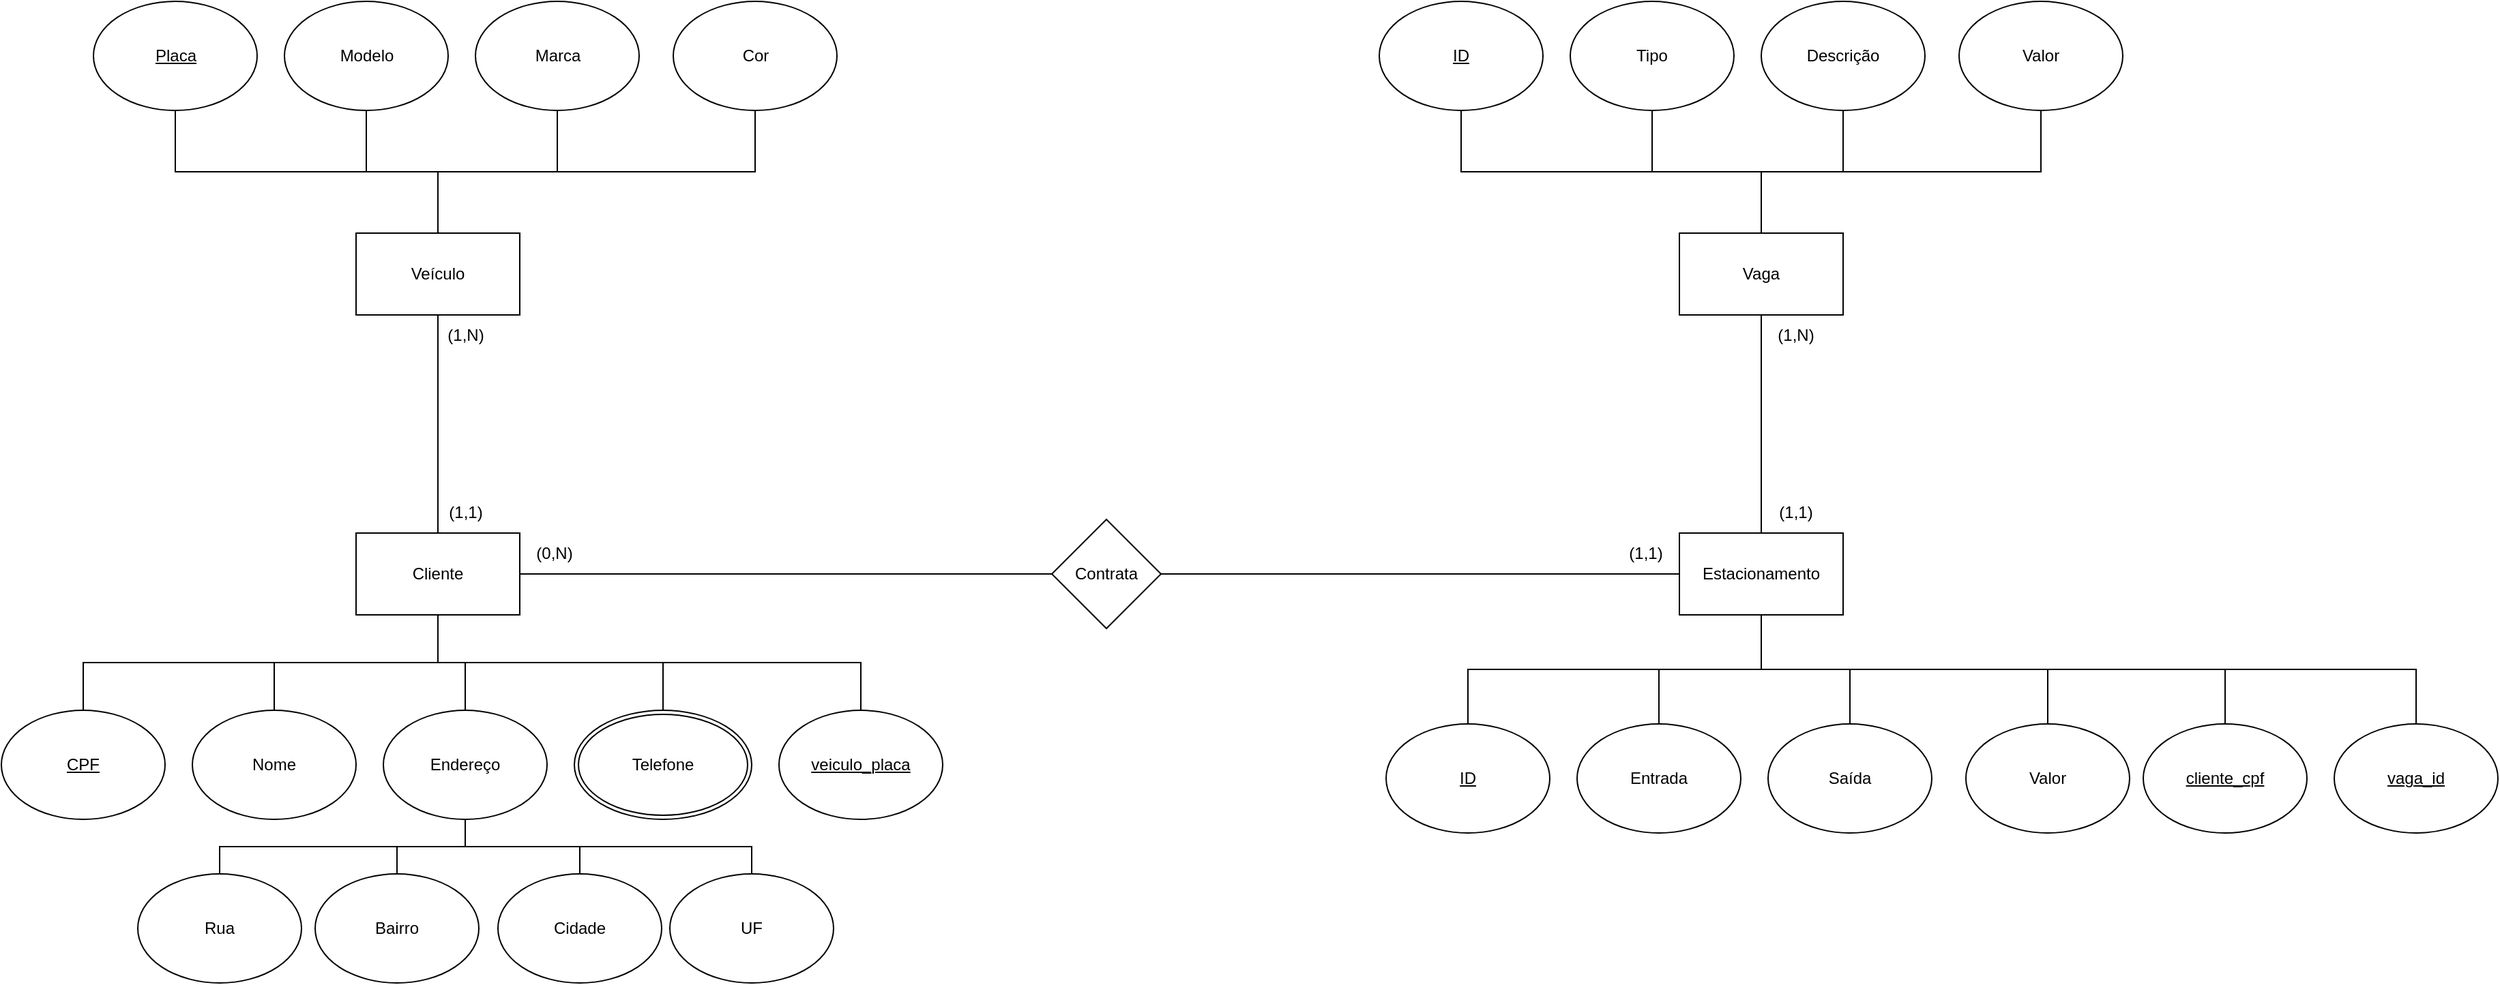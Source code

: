 <mxfile version="20.8.20" type="device"><diagram name="Página-1" id="sdaGwZL0M8P6IUEXgbE-"><mxGraphModel dx="2514" dy="2081" grid="1" gridSize="10" guides="1" tooltips="1" connect="1" arrows="1" fold="1" page="1" pageScale="1" pageWidth="827" pageHeight="1169" math="0" shadow="0"><root><mxCell id="0"/><mxCell id="1" parent="0"/><mxCell id="LJmlQ3J1YFdmgEzG9fd0-18" style="edgeStyle=elbowEdgeStyle;rounded=0;orthogonalLoop=1;jettySize=auto;elbow=vertical;html=1;entryX=0.5;entryY=0;entryDx=0;entryDy=0;endArrow=none;endFill=0;" edge="1" parent="1" source="LJmlQ3J1YFdmgEzG9fd0-1" target="LJmlQ3J1YFdmgEzG9fd0-6"><mxGeometry relative="1" as="geometry"/></mxCell><mxCell id="LJmlQ3J1YFdmgEzG9fd0-19" style="edgeStyle=elbowEdgeStyle;rounded=0;orthogonalLoop=1;jettySize=auto;elbow=vertical;html=1;entryX=0.5;entryY=0;entryDx=0;entryDy=0;endArrow=none;endFill=0;" edge="1" parent="1" source="LJmlQ3J1YFdmgEzG9fd0-1" target="LJmlQ3J1YFdmgEzG9fd0-5"><mxGeometry relative="1" as="geometry"/></mxCell><mxCell id="LJmlQ3J1YFdmgEzG9fd0-20" style="edgeStyle=elbowEdgeStyle;rounded=0;orthogonalLoop=1;jettySize=auto;elbow=vertical;html=1;entryX=0.5;entryY=0;entryDx=0;entryDy=0;endArrow=none;endFill=0;" edge="1" parent="1" source="LJmlQ3J1YFdmgEzG9fd0-1" target="LJmlQ3J1YFdmgEzG9fd0-12"><mxGeometry relative="1" as="geometry"/></mxCell><mxCell id="LJmlQ3J1YFdmgEzG9fd0-21" style="edgeStyle=elbowEdgeStyle;rounded=0;orthogonalLoop=1;jettySize=auto;elbow=vertical;html=1;endArrow=none;endFill=0;" edge="1" parent="1" source="LJmlQ3J1YFdmgEzG9fd0-1" target="LJmlQ3J1YFdmgEzG9fd0-4"><mxGeometry relative="1" as="geometry"/></mxCell><mxCell id="LJmlQ3J1YFdmgEzG9fd0-26" style="edgeStyle=elbowEdgeStyle;rounded=0;orthogonalLoop=1;jettySize=auto;elbow=vertical;html=1;entryX=0;entryY=0.5;entryDx=0;entryDy=0;endArrow=none;endFill=0;" edge="1" parent="1" source="LJmlQ3J1YFdmgEzG9fd0-1" target="LJmlQ3J1YFdmgEzG9fd0-3"><mxGeometry relative="1" as="geometry"/></mxCell><mxCell id="LJmlQ3J1YFdmgEzG9fd0-43" style="edgeStyle=elbowEdgeStyle;rounded=0;orthogonalLoop=1;jettySize=auto;elbow=vertical;html=1;entryX=0.5;entryY=1;entryDx=0;entryDy=0;endArrow=none;endFill=0;" edge="1" parent="1" source="LJmlQ3J1YFdmgEzG9fd0-1" target="LJmlQ3J1YFdmgEzG9fd0-42"><mxGeometry relative="1" as="geometry"/></mxCell><mxCell id="LJmlQ3J1YFdmgEzG9fd0-62" style="edgeStyle=elbowEdgeStyle;rounded=0;orthogonalLoop=1;jettySize=auto;elbow=vertical;html=1;endArrow=none;endFill=0;" edge="1" parent="1" source="LJmlQ3J1YFdmgEzG9fd0-1" target="LJmlQ3J1YFdmgEzG9fd0-61"><mxGeometry relative="1" as="geometry"/></mxCell><mxCell id="LJmlQ3J1YFdmgEzG9fd0-1" value="Cliente" style="rounded=0;whiteSpace=wrap;html=1;" vertex="1" parent="1"><mxGeometry y="70" width="120" height="60" as="geometry"/></mxCell><mxCell id="LJmlQ3J1YFdmgEzG9fd0-28" style="edgeStyle=elbowEdgeStyle;rounded=0;orthogonalLoop=1;jettySize=auto;elbow=vertical;html=1;endArrow=none;endFill=0;" edge="1" parent="1" source="LJmlQ3J1YFdmgEzG9fd0-2" target="LJmlQ3J1YFdmgEzG9fd0-13"><mxGeometry relative="1" as="geometry"/></mxCell><mxCell id="LJmlQ3J1YFdmgEzG9fd0-29" style="edgeStyle=elbowEdgeStyle;rounded=0;orthogonalLoop=1;jettySize=auto;elbow=vertical;html=1;endArrow=none;endFill=0;" edge="1" parent="1" source="LJmlQ3J1YFdmgEzG9fd0-2" target="LJmlQ3J1YFdmgEzG9fd0-14"><mxGeometry relative="1" as="geometry"/></mxCell><mxCell id="LJmlQ3J1YFdmgEzG9fd0-30" style="edgeStyle=elbowEdgeStyle;rounded=0;orthogonalLoop=1;jettySize=auto;elbow=vertical;html=1;endArrow=none;endFill=0;" edge="1" parent="1" source="LJmlQ3J1YFdmgEzG9fd0-2" target="LJmlQ3J1YFdmgEzG9fd0-15"><mxGeometry relative="1" as="geometry"/></mxCell><mxCell id="LJmlQ3J1YFdmgEzG9fd0-31" style="edgeStyle=elbowEdgeStyle;rounded=0;orthogonalLoop=1;jettySize=auto;elbow=vertical;html=1;endArrow=none;endFill=0;" edge="1" parent="1" source="LJmlQ3J1YFdmgEzG9fd0-2" target="LJmlQ3J1YFdmgEzG9fd0-17"><mxGeometry relative="1" as="geometry"/></mxCell><mxCell id="LJmlQ3J1YFdmgEzG9fd0-33" style="edgeStyle=elbowEdgeStyle;rounded=0;orthogonalLoop=1;jettySize=auto;elbow=vertical;html=1;entryX=0.5;entryY=1;entryDx=0;entryDy=0;endArrow=none;endFill=0;" edge="1" parent="1" source="LJmlQ3J1YFdmgEzG9fd0-2" target="LJmlQ3J1YFdmgEzG9fd0-32"><mxGeometry relative="1" as="geometry"/></mxCell><mxCell id="LJmlQ3J1YFdmgEzG9fd0-59" style="edgeStyle=elbowEdgeStyle;rounded=0;orthogonalLoop=1;jettySize=auto;elbow=vertical;html=1;entryX=0.5;entryY=0;entryDx=0;entryDy=0;endArrow=none;endFill=0;" edge="1" parent="1" source="LJmlQ3J1YFdmgEzG9fd0-2" target="LJmlQ3J1YFdmgEzG9fd0-58"><mxGeometry relative="1" as="geometry"/></mxCell><mxCell id="LJmlQ3J1YFdmgEzG9fd0-60" style="edgeStyle=elbowEdgeStyle;rounded=0;orthogonalLoop=1;jettySize=auto;elbow=vertical;html=1;entryX=0.5;entryY=0;entryDx=0;entryDy=0;endArrow=none;endFill=0;" edge="1" parent="1" source="LJmlQ3J1YFdmgEzG9fd0-2" target="LJmlQ3J1YFdmgEzG9fd0-57"><mxGeometry relative="1" as="geometry"/></mxCell><mxCell id="LJmlQ3J1YFdmgEzG9fd0-2" value="Estacionamento" style="rounded=0;whiteSpace=wrap;html=1;" vertex="1" parent="1"><mxGeometry x="970" y="70" width="120" height="60" as="geometry"/></mxCell><mxCell id="LJmlQ3J1YFdmgEzG9fd0-27" style="edgeStyle=elbowEdgeStyle;rounded=0;orthogonalLoop=1;jettySize=auto;elbow=vertical;html=1;endArrow=none;endFill=0;" edge="1" parent="1" source="LJmlQ3J1YFdmgEzG9fd0-3" target="LJmlQ3J1YFdmgEzG9fd0-2"><mxGeometry relative="1" as="geometry"/></mxCell><mxCell id="LJmlQ3J1YFdmgEzG9fd0-3" value="Contrata" style="rhombus;whiteSpace=wrap;html=1;" vertex="1" parent="1"><mxGeometry x="510" y="60" width="80" height="80" as="geometry"/></mxCell><mxCell id="LJmlQ3J1YFdmgEzG9fd0-4" value="&lt;u style=&quot;border-color: var(--border-color);&quot;&gt;CPF&lt;/u&gt;" style="ellipse;whiteSpace=wrap;html=1;" vertex="1" parent="1"><mxGeometry x="-260" y="200" width="120" height="80" as="geometry"/></mxCell><mxCell id="LJmlQ3J1YFdmgEzG9fd0-5" value="Nome" style="ellipse;whiteSpace=wrap;html=1;" vertex="1" parent="1"><mxGeometry x="-120" y="200" width="120" height="80" as="geometry"/></mxCell><mxCell id="LJmlQ3J1YFdmgEzG9fd0-22" style="edgeStyle=elbowEdgeStyle;rounded=0;orthogonalLoop=1;jettySize=auto;elbow=vertical;html=1;endArrow=none;endFill=0;" edge="1" parent="1" source="LJmlQ3J1YFdmgEzG9fd0-6" target="LJmlQ3J1YFdmgEzG9fd0-9"><mxGeometry relative="1" as="geometry"/></mxCell><mxCell id="LJmlQ3J1YFdmgEzG9fd0-23" style="edgeStyle=elbowEdgeStyle;rounded=0;orthogonalLoop=1;jettySize=auto;elbow=vertical;html=1;entryX=0.5;entryY=0;entryDx=0;entryDy=0;endArrow=none;endFill=0;" edge="1" parent="1" source="LJmlQ3J1YFdmgEzG9fd0-6" target="LJmlQ3J1YFdmgEzG9fd0-7"><mxGeometry relative="1" as="geometry"/></mxCell><mxCell id="LJmlQ3J1YFdmgEzG9fd0-24" style="edgeStyle=elbowEdgeStyle;rounded=0;orthogonalLoop=1;jettySize=auto;elbow=vertical;html=1;endArrow=none;endFill=0;" edge="1" parent="1" source="LJmlQ3J1YFdmgEzG9fd0-6" target="LJmlQ3J1YFdmgEzG9fd0-8"><mxGeometry relative="1" as="geometry"/></mxCell><mxCell id="LJmlQ3J1YFdmgEzG9fd0-25" style="edgeStyle=elbowEdgeStyle;rounded=0;orthogonalLoop=1;jettySize=auto;elbow=vertical;html=1;endArrow=none;endFill=0;" edge="1" parent="1" source="LJmlQ3J1YFdmgEzG9fd0-6" target="LJmlQ3J1YFdmgEzG9fd0-10"><mxGeometry relative="1" as="geometry"/></mxCell><mxCell id="LJmlQ3J1YFdmgEzG9fd0-6" value="Endereço" style="ellipse;whiteSpace=wrap;html=1;" vertex="1" parent="1"><mxGeometry x="20" y="200" width="120" height="80" as="geometry"/></mxCell><mxCell id="LJmlQ3J1YFdmgEzG9fd0-7" value="Cidade" style="ellipse;whiteSpace=wrap;html=1;" vertex="1" parent="1"><mxGeometry x="104" y="320" width="120" height="80" as="geometry"/></mxCell><mxCell id="LJmlQ3J1YFdmgEzG9fd0-8" value="Bairro" style="ellipse;whiteSpace=wrap;html=1;" vertex="1" parent="1"><mxGeometry x="-30" y="320" width="120" height="80" as="geometry"/></mxCell><mxCell id="LJmlQ3J1YFdmgEzG9fd0-9" value="Rua" style="ellipse;whiteSpace=wrap;html=1;" vertex="1" parent="1"><mxGeometry x="-160" y="320" width="120" height="80" as="geometry"/></mxCell><mxCell id="LJmlQ3J1YFdmgEzG9fd0-10" value="UF" style="ellipse;whiteSpace=wrap;html=1;" vertex="1" parent="1"><mxGeometry x="230" y="320" width="120" height="80" as="geometry"/></mxCell><mxCell id="LJmlQ3J1YFdmgEzG9fd0-12" value="Telefone" style="ellipse;shape=doubleEllipse;margin=3;whiteSpace=wrap;html=1;align=center;" vertex="1" parent="1"><mxGeometry x="160" y="200" width="130" height="80" as="geometry"/></mxCell><mxCell id="LJmlQ3J1YFdmgEzG9fd0-13" value="&lt;u style=&quot;border-color: var(--border-color);&quot;&gt;ID&lt;/u&gt;" style="ellipse;whiteSpace=wrap;html=1;" vertex="1" parent="1"><mxGeometry x="755" y="210" width="120" height="80" as="geometry"/></mxCell><mxCell id="LJmlQ3J1YFdmgEzG9fd0-14" value="Entrada" style="ellipse;whiteSpace=wrap;html=1;" vertex="1" parent="1"><mxGeometry x="895" y="210" width="120" height="80" as="geometry"/></mxCell><mxCell id="LJmlQ3J1YFdmgEzG9fd0-15" value="Saída" style="ellipse;whiteSpace=wrap;html=1;" vertex="1" parent="1"><mxGeometry x="1035" y="210" width="120" height="80" as="geometry"/></mxCell><mxCell id="LJmlQ3J1YFdmgEzG9fd0-17" value="Valor" style="ellipse;whiteSpace=wrap;html=1;" vertex="1" parent="1"><mxGeometry x="1180" y="210" width="120" height="80" as="geometry"/></mxCell><mxCell id="LJmlQ3J1YFdmgEzG9fd0-38" style="edgeStyle=elbowEdgeStyle;rounded=0;orthogonalLoop=1;jettySize=auto;elbow=vertical;html=1;entryX=0.5;entryY=1;entryDx=0;entryDy=0;endArrow=none;endFill=0;" edge="1" parent="1" source="LJmlQ3J1YFdmgEzG9fd0-32" target="LJmlQ3J1YFdmgEzG9fd0-34"><mxGeometry relative="1" as="geometry"/></mxCell><mxCell id="LJmlQ3J1YFdmgEzG9fd0-39" style="edgeStyle=elbowEdgeStyle;rounded=0;orthogonalLoop=1;jettySize=auto;elbow=vertical;html=1;entryX=0.5;entryY=1;entryDx=0;entryDy=0;endArrow=none;endFill=0;" edge="1" parent="1" source="LJmlQ3J1YFdmgEzG9fd0-32" target="LJmlQ3J1YFdmgEzG9fd0-35"><mxGeometry relative="1" as="geometry"/></mxCell><mxCell id="LJmlQ3J1YFdmgEzG9fd0-40" style="edgeStyle=elbowEdgeStyle;rounded=0;orthogonalLoop=1;jettySize=auto;elbow=vertical;html=1;endArrow=none;endFill=0;" edge="1" parent="1" source="LJmlQ3J1YFdmgEzG9fd0-32" target="LJmlQ3J1YFdmgEzG9fd0-36"><mxGeometry relative="1" as="geometry"/></mxCell><mxCell id="LJmlQ3J1YFdmgEzG9fd0-41" style="edgeStyle=elbowEdgeStyle;rounded=0;orthogonalLoop=1;jettySize=auto;elbow=vertical;html=1;endArrow=none;endFill=0;" edge="1" parent="1" source="LJmlQ3J1YFdmgEzG9fd0-32" target="LJmlQ3J1YFdmgEzG9fd0-37"><mxGeometry relative="1" as="geometry"/></mxCell><mxCell id="LJmlQ3J1YFdmgEzG9fd0-32" value="Vaga" style="rounded=0;whiteSpace=wrap;html=1;" vertex="1" parent="1"><mxGeometry x="970" y="-150" width="120" height="60" as="geometry"/></mxCell><mxCell id="LJmlQ3J1YFdmgEzG9fd0-34" value="&lt;u style=&quot;border-color: var(--border-color);&quot;&gt;ID&lt;/u&gt;" style="ellipse;whiteSpace=wrap;html=1;" vertex="1" parent="1"><mxGeometry x="750" y="-320" width="120" height="80" as="geometry"/></mxCell><mxCell id="LJmlQ3J1YFdmgEzG9fd0-35" value="Tipo" style="ellipse;whiteSpace=wrap;html=1;" vertex="1" parent="1"><mxGeometry x="890" y="-320" width="120" height="80" as="geometry"/></mxCell><mxCell id="LJmlQ3J1YFdmgEzG9fd0-36" value="Descrição" style="ellipse;whiteSpace=wrap;html=1;" vertex="1" parent="1"><mxGeometry x="1030" y="-320" width="120" height="80" as="geometry"/></mxCell><mxCell id="LJmlQ3J1YFdmgEzG9fd0-37" value="Valor" style="ellipse;whiteSpace=wrap;html=1;" vertex="1" parent="1"><mxGeometry x="1175" y="-320" width="120" height="80" as="geometry"/></mxCell><mxCell id="LJmlQ3J1YFdmgEzG9fd0-50" style="edgeStyle=elbowEdgeStyle;rounded=0;orthogonalLoop=1;jettySize=auto;elbow=vertical;html=1;entryX=0.5;entryY=1;entryDx=0;entryDy=0;endArrow=none;endFill=0;" edge="1" parent="1" source="LJmlQ3J1YFdmgEzG9fd0-42" target="LJmlQ3J1YFdmgEzG9fd0-44"><mxGeometry relative="1" as="geometry"/></mxCell><mxCell id="LJmlQ3J1YFdmgEzG9fd0-51" style="edgeStyle=elbowEdgeStyle;rounded=0;orthogonalLoop=1;jettySize=auto;elbow=vertical;html=1;entryX=0.5;entryY=1;entryDx=0;entryDy=0;endArrow=none;endFill=0;" edge="1" parent="1" source="LJmlQ3J1YFdmgEzG9fd0-42" target="LJmlQ3J1YFdmgEzG9fd0-45"><mxGeometry relative="1" as="geometry"/></mxCell><mxCell id="LJmlQ3J1YFdmgEzG9fd0-52" style="edgeStyle=elbowEdgeStyle;rounded=0;orthogonalLoop=1;jettySize=auto;elbow=vertical;html=1;entryX=0.5;entryY=1;entryDx=0;entryDy=0;endArrow=none;endFill=0;" edge="1" parent="1" source="LJmlQ3J1YFdmgEzG9fd0-42" target="LJmlQ3J1YFdmgEzG9fd0-46"><mxGeometry relative="1" as="geometry"/></mxCell><mxCell id="LJmlQ3J1YFdmgEzG9fd0-53" style="edgeStyle=elbowEdgeStyle;rounded=0;orthogonalLoop=1;jettySize=auto;elbow=vertical;html=1;entryX=0.5;entryY=1;entryDx=0;entryDy=0;endArrow=none;endFill=0;" edge="1" parent="1" source="LJmlQ3J1YFdmgEzG9fd0-42" target="LJmlQ3J1YFdmgEzG9fd0-47"><mxGeometry relative="1" as="geometry"/></mxCell><mxCell id="LJmlQ3J1YFdmgEzG9fd0-42" value="Veículo" style="rounded=0;whiteSpace=wrap;html=1;" vertex="1" parent="1"><mxGeometry y="-150" width="120" height="60" as="geometry"/></mxCell><mxCell id="LJmlQ3J1YFdmgEzG9fd0-44" value="&lt;u style=&quot;border-color: var(--border-color);&quot;&gt;Placa&lt;/u&gt;" style="ellipse;whiteSpace=wrap;html=1;" vertex="1" parent="1"><mxGeometry x="-192.5" y="-320" width="120" height="80" as="geometry"/></mxCell><mxCell id="LJmlQ3J1YFdmgEzG9fd0-45" value="Modelo" style="ellipse;whiteSpace=wrap;html=1;" vertex="1" parent="1"><mxGeometry x="-52.5" y="-320" width="120" height="80" as="geometry"/></mxCell><mxCell id="LJmlQ3J1YFdmgEzG9fd0-46" value="Marca" style="ellipse;whiteSpace=wrap;html=1;" vertex="1" parent="1"><mxGeometry x="87.5" y="-320" width="120" height="80" as="geometry"/></mxCell><mxCell id="LJmlQ3J1YFdmgEzG9fd0-47" value="Cor" style="ellipse;whiteSpace=wrap;html=1;" vertex="1" parent="1"><mxGeometry x="232.5" y="-320" width="120" height="80" as="geometry"/></mxCell><mxCell id="LJmlQ3J1YFdmgEzG9fd0-54" value="(1,1)" style="text;html=1;align=center;verticalAlign=middle;resizable=0;points=[];autosize=1;strokeColor=none;fillColor=none;" vertex="1" parent="1"><mxGeometry x="55" y="40" width="50" height="30" as="geometry"/></mxCell><mxCell id="LJmlQ3J1YFdmgEzG9fd0-57" value="&lt;u&gt;vaga_id&lt;/u&gt;" style="ellipse;whiteSpace=wrap;html=1;" vertex="1" parent="1"><mxGeometry x="1450" y="210" width="120" height="80" as="geometry"/></mxCell><mxCell id="LJmlQ3J1YFdmgEzG9fd0-58" value="&lt;u&gt;cliente_cpf&lt;/u&gt;" style="ellipse;whiteSpace=wrap;html=1;" vertex="1" parent="1"><mxGeometry x="1310" y="210" width="120" height="80" as="geometry"/></mxCell><mxCell id="LJmlQ3J1YFdmgEzG9fd0-61" value="&lt;u&gt;veiculo_placa&lt;/u&gt;" style="ellipse;whiteSpace=wrap;html=1;" vertex="1" parent="1"><mxGeometry x="310" y="200" width="120" height="80" as="geometry"/></mxCell><mxCell id="LJmlQ3J1YFdmgEzG9fd0-63" value="(1,1)" style="text;html=1;align=center;verticalAlign=middle;resizable=0;points=[];autosize=1;strokeColor=none;fillColor=none;" vertex="1" parent="1"><mxGeometry x="1030" y="40" width="50" height="30" as="geometry"/></mxCell><mxCell id="LJmlQ3J1YFdmgEzG9fd0-64" value="(1,N)" style="text;html=1;align=center;verticalAlign=middle;resizable=0;points=[];autosize=1;strokeColor=none;fillColor=none;" vertex="1" parent="1"><mxGeometry x="1030" y="-90" width="50" height="30" as="geometry"/></mxCell><mxCell id="LJmlQ3J1YFdmgEzG9fd0-65" value="(1,N)" style="text;html=1;align=center;verticalAlign=middle;resizable=0;points=[];autosize=1;strokeColor=none;fillColor=none;" vertex="1" parent="1"><mxGeometry x="55" y="-90" width="50" height="30" as="geometry"/></mxCell><mxCell id="LJmlQ3J1YFdmgEzG9fd0-66" value="(0,N)" style="text;html=1;align=center;verticalAlign=middle;resizable=0;points=[];autosize=1;strokeColor=none;fillColor=none;" vertex="1" parent="1"><mxGeometry x="120" y="70" width="50" height="30" as="geometry"/></mxCell><mxCell id="LJmlQ3J1YFdmgEzG9fd0-67" value="(1,1)" style="text;html=1;align=center;verticalAlign=middle;resizable=0;points=[];autosize=1;strokeColor=none;fillColor=none;" vertex="1" parent="1"><mxGeometry x="920" y="70" width="50" height="30" as="geometry"/></mxCell></root></mxGraphModel></diagram></mxfile>